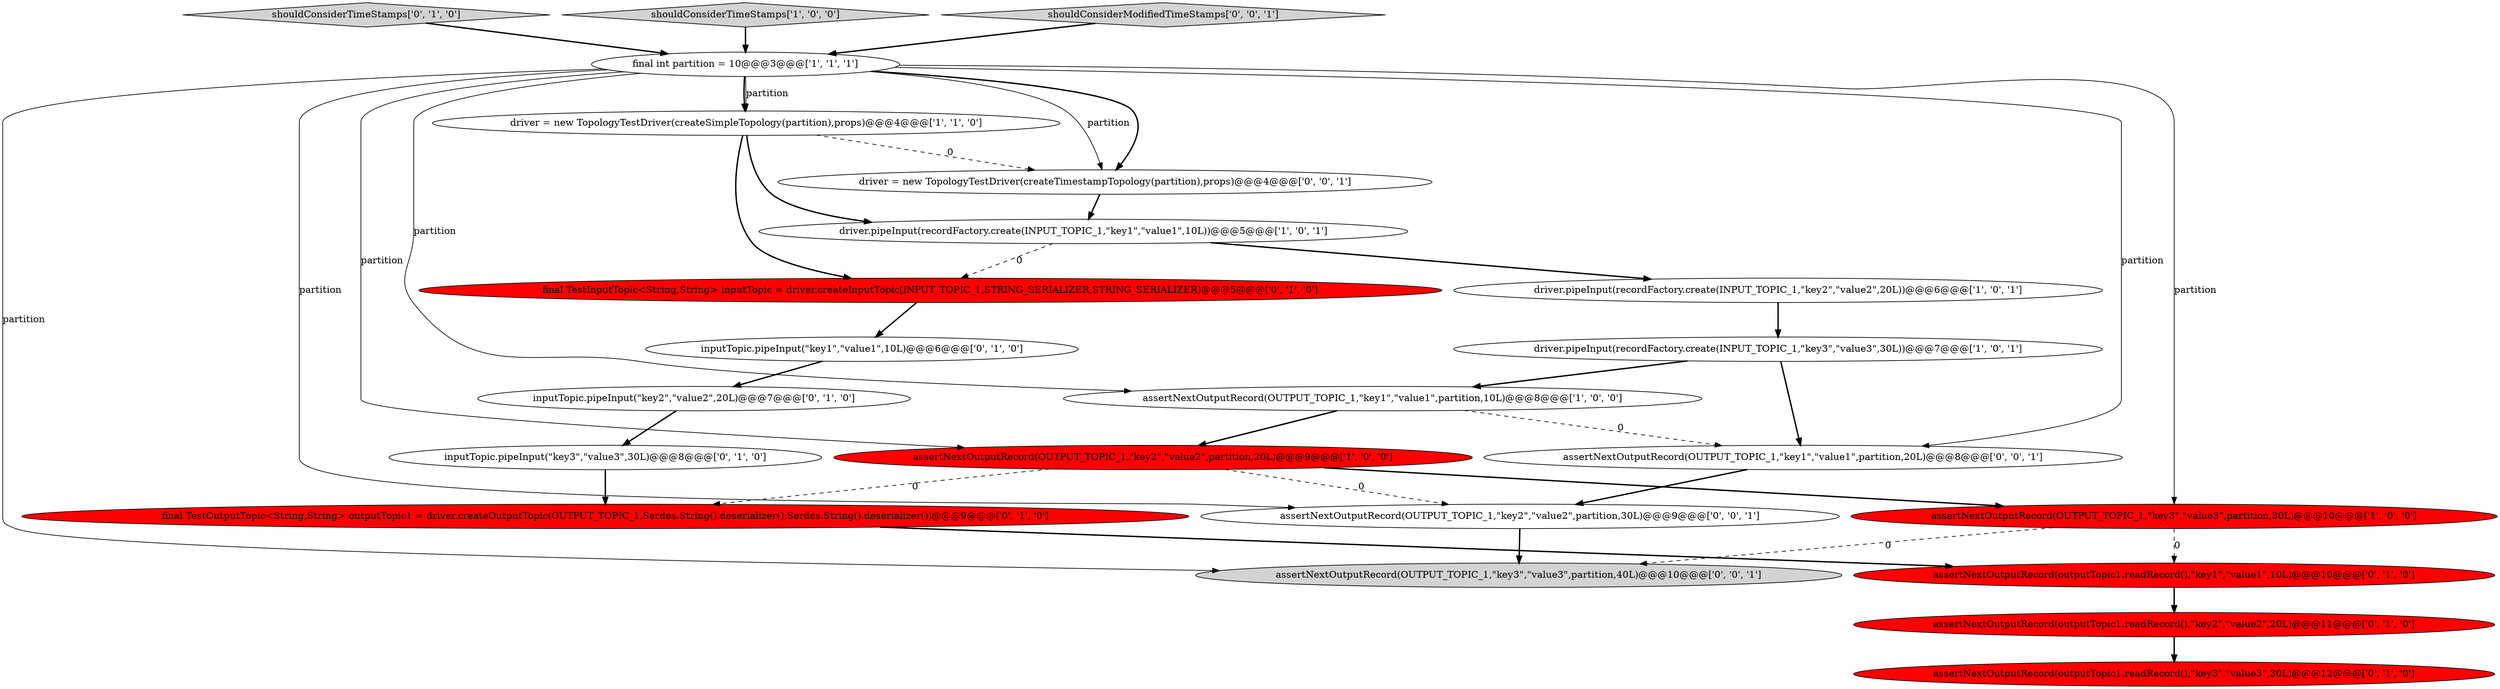 digraph {
1 [style = filled, label = "final int partition = 10@@@3@@@['1', '1', '1']", fillcolor = white, shape = ellipse image = "AAA0AAABBB1BBB"];
15 [style = filled, label = "shouldConsiderTimeStamps['0', '1', '0']", fillcolor = lightgray, shape = diamond image = "AAA0AAABBB2BBB"];
2 [style = filled, label = "driver = new TopologyTestDriver(createSimpleTopology(partition),props)@@@4@@@['1', '1', '0']", fillcolor = white, shape = ellipse image = "AAA0AAABBB1BBB"];
22 [style = filled, label = "driver = new TopologyTestDriver(createTimestampTopology(partition),props)@@@4@@@['0', '0', '1']", fillcolor = white, shape = ellipse image = "AAA0AAABBB3BBB"];
0 [style = filled, label = "driver.pipeInput(recordFactory.create(INPUT_TOPIC_1,\"key2\",\"value2\",20L))@@@6@@@['1', '0', '1']", fillcolor = white, shape = ellipse image = "AAA0AAABBB1BBB"];
16 [style = filled, label = "final TestInputTopic<String,String> inputTopic = driver.createInputTopic(INPUT_TOPIC_1,STRING_SERIALIZER,STRING_SERIALIZER)@@@5@@@['0', '1', '0']", fillcolor = red, shape = ellipse image = "AAA1AAABBB2BBB"];
18 [style = filled, label = "assertNextOutputRecord(OUTPUT_TOPIC_1,\"key2\",\"value2\",partition,30L)@@@9@@@['0', '0', '1']", fillcolor = white, shape = ellipse image = "AAA0AAABBB3BBB"];
9 [style = filled, label = "assertNextOutputRecord(outputTopic1.readRecord(),\"key2\",\"value2\",20L)@@@11@@@['0', '1', '0']", fillcolor = red, shape = ellipse image = "AAA1AAABBB2BBB"];
13 [style = filled, label = "inputTopic.pipeInput(\"key3\",\"value3\",30L)@@@8@@@['0', '1', '0']", fillcolor = white, shape = ellipse image = "AAA0AAABBB2BBB"];
7 [style = filled, label = "assertNextOutputRecord(OUTPUT_TOPIC_1,\"key2\",\"value2\",partition,20L)@@@9@@@['1', '0', '0']", fillcolor = red, shape = ellipse image = "AAA1AAABBB1BBB"];
8 [style = filled, label = "assertNextOutputRecord(OUTPUT_TOPIC_1,\"key3\",\"value3\",partition,30L)@@@10@@@['1', '0', '0']", fillcolor = red, shape = ellipse image = "AAA1AAABBB1BBB"];
19 [style = filled, label = "assertNextOutputRecord(OUTPUT_TOPIC_1,\"key1\",\"value1\",partition,20L)@@@8@@@['0', '0', '1']", fillcolor = white, shape = ellipse image = "AAA0AAABBB3BBB"];
10 [style = filled, label = "final TestOutputTopic<String,String> outputTopic1 = driver.createOutputTopic(OUTPUT_TOPIC_1,Serdes.String().deserializer(),Serdes.String().deserializer())@@@9@@@['0', '1', '0']", fillcolor = red, shape = ellipse image = "AAA1AAABBB2BBB"];
12 [style = filled, label = "inputTopic.pipeInput(\"key2\",\"value2\",20L)@@@7@@@['0', '1', '0']", fillcolor = white, shape = ellipse image = "AAA0AAABBB2BBB"];
6 [style = filled, label = "driver.pipeInput(recordFactory.create(INPUT_TOPIC_1,\"key3\",\"value3\",30L))@@@7@@@['1', '0', '1']", fillcolor = white, shape = ellipse image = "AAA0AAABBB1BBB"];
17 [style = filled, label = "assertNextOutputRecord(outputTopic1.readRecord(),\"key1\",\"value1\",10L)@@@10@@@['0', '1', '0']", fillcolor = red, shape = ellipse image = "AAA1AAABBB2BBB"];
5 [style = filled, label = "shouldConsiderTimeStamps['1', '0', '0']", fillcolor = lightgray, shape = diamond image = "AAA0AAABBB1BBB"];
14 [style = filled, label = "assertNextOutputRecord(outputTopic1.readRecord(),\"key3\",\"value3\",30L)@@@12@@@['0', '1', '0']", fillcolor = red, shape = ellipse image = "AAA1AAABBB2BBB"];
20 [style = filled, label = "assertNextOutputRecord(OUTPUT_TOPIC_1,\"key3\",\"value3\",partition,40L)@@@10@@@['0', '0', '1']", fillcolor = lightgray, shape = ellipse image = "AAA0AAABBB3BBB"];
4 [style = filled, label = "assertNextOutputRecord(OUTPUT_TOPIC_1,\"key1\",\"value1\",partition,10L)@@@8@@@['1', '0', '0']", fillcolor = white, shape = ellipse image = "AAA0AAABBB1BBB"];
3 [style = filled, label = "driver.pipeInput(recordFactory.create(INPUT_TOPIC_1,\"key1\",\"value1\",10L))@@@5@@@['1', '0', '1']", fillcolor = white, shape = ellipse image = "AAA0AAABBB1BBB"];
11 [style = filled, label = "inputTopic.pipeInput(\"key1\",\"value1\",10L)@@@6@@@['0', '1', '0']", fillcolor = white, shape = ellipse image = "AAA0AAABBB2BBB"];
21 [style = filled, label = "shouldConsiderModifiedTimeStamps['0', '0', '1']", fillcolor = lightgray, shape = diamond image = "AAA0AAABBB3BBB"];
13->10 [style = bold, label=""];
19->18 [style = bold, label=""];
16->11 [style = bold, label=""];
7->18 [style = dashed, label="0"];
1->8 [style = solid, label="partition"];
0->6 [style = bold, label=""];
2->3 [style = bold, label=""];
17->9 [style = bold, label=""];
1->22 [style = solid, label="partition"];
8->20 [style = dashed, label="0"];
1->19 [style = solid, label="partition"];
11->12 [style = bold, label=""];
10->17 [style = bold, label=""];
6->19 [style = bold, label=""];
7->8 [style = bold, label=""];
4->7 [style = bold, label=""];
3->0 [style = bold, label=""];
1->22 [style = bold, label=""];
22->3 [style = bold, label=""];
12->13 [style = bold, label=""];
6->4 [style = bold, label=""];
5->1 [style = bold, label=""];
18->20 [style = bold, label=""];
1->18 [style = solid, label="partition"];
1->7 [style = solid, label="partition"];
1->20 [style = solid, label="partition"];
21->1 [style = bold, label=""];
9->14 [style = bold, label=""];
8->17 [style = dashed, label="0"];
7->10 [style = dashed, label="0"];
4->19 [style = dashed, label="0"];
1->2 [style = bold, label=""];
1->2 [style = solid, label="partition"];
2->22 [style = dashed, label="0"];
3->16 [style = dashed, label="0"];
1->4 [style = solid, label="partition"];
15->1 [style = bold, label=""];
2->16 [style = bold, label=""];
}
